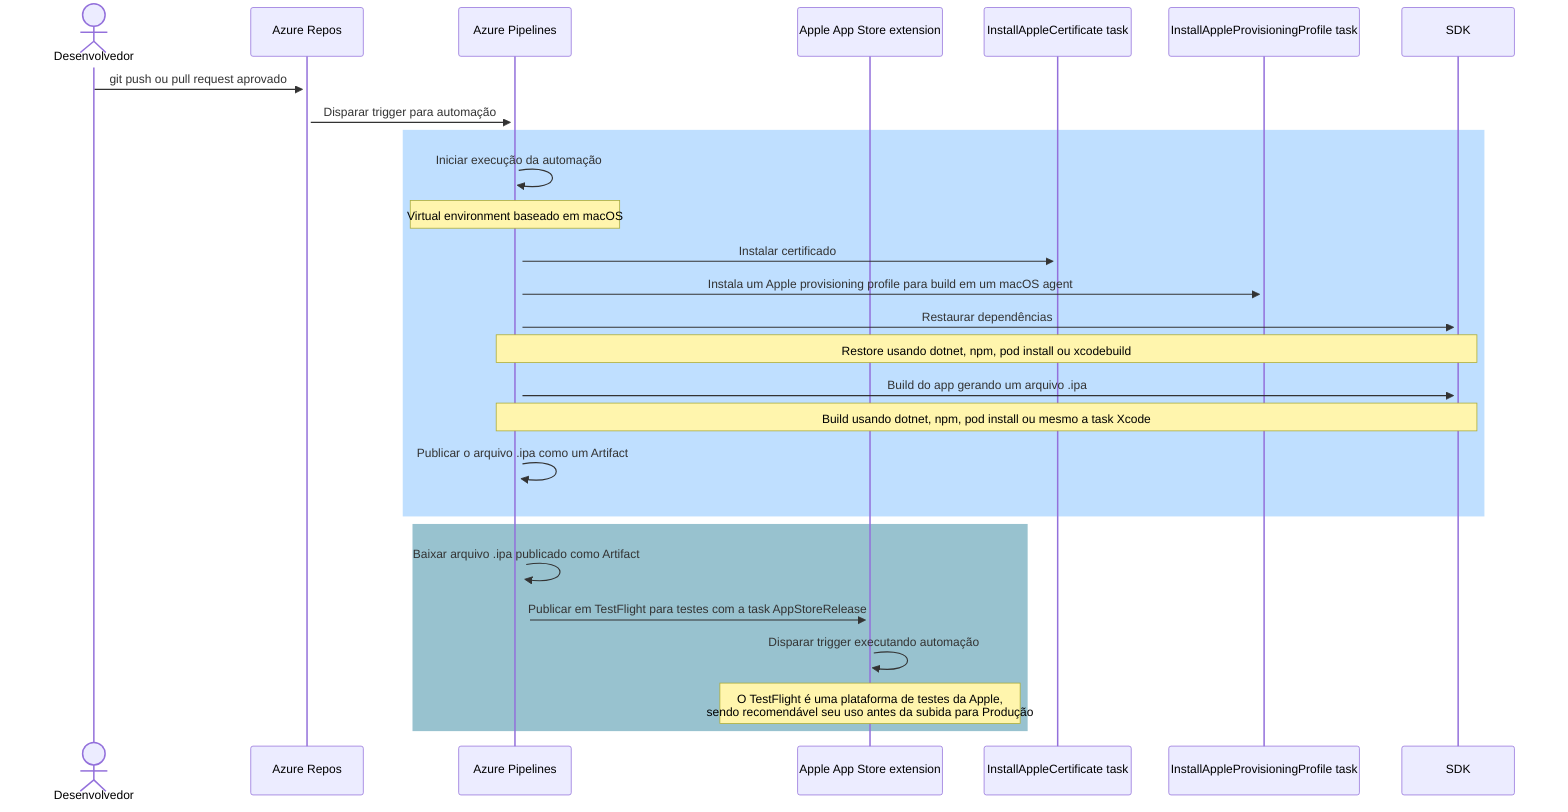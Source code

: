 sequenceDiagram
    actor Desenvolvedor
    participant Azure Repos
    participant Azure Pipelines
    participant Apple App Store extension
    participant InstallAppleCertificate task
    participant InstallAppleProvisioningProfile task
    participant SDK
    Desenvolvedor->>+Azure Repos: git push ou pull request aprovado
    Azure Repos->>+Azure Pipelines: Disparar trigger para automação
    rect rgb(191, 223, 255)
    Azure Pipelines->>+Azure Pipelines: Iniciar execução da automação
    Note over Azure Pipelines,Azure Pipelines: Virtual environment baseado em macOS
    Azure Pipelines->>+InstallAppleCertificate task: Instalar certificado
    Azure Pipelines->>+InstallAppleProvisioningProfile task: Instala um Apple provisioning profile para build em um macOS agent
    Azure Pipelines->>+SDK: Restaurar dependências
    Note over Azure Pipelines,SDK: Restore usando dotnet, npm, pod install ou xcodebuild
    Azure Pipelines->>+SDK: Build do app gerando um arquivo .ipa
    Note over Azure Pipelines,SDK: Build usando dotnet, npm, pod install ou mesmo a task Xcode
    Azure Pipelines->>+Azure Pipelines: Publicar o arquivo .ipa como um Artifact
    end
    rect rgb(152, 194, 207)
    Azure Pipelines->>+Azure Pipelines: Baixar arquivo .ipa publicado como Artifact
    Azure Pipelines->>+Apple App Store extension: Publicar em TestFlight para testes com a task AppStoreRelease
    Apple App Store extension->>+Apple App Store extension: Disparar trigger executando automação
    Note over Apple App Store extension,Apple App Store extension: O TestFlight é uma plataforma de testes da Apple,<br/>sendo recomendável seu uso antes da subida para Produção
    end
